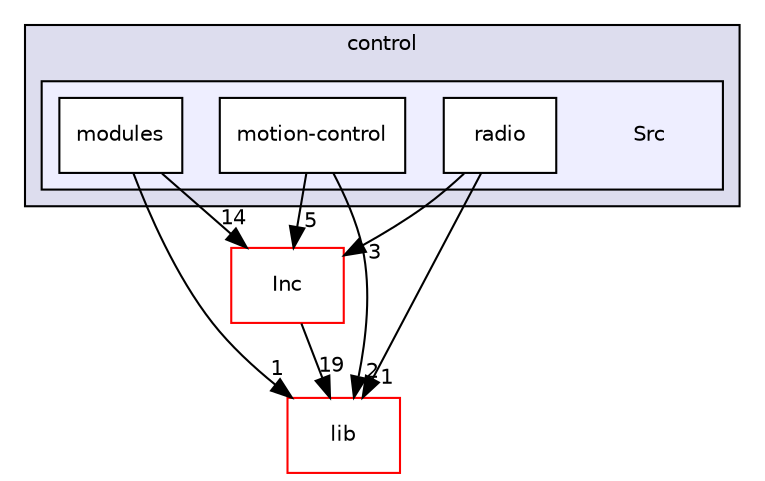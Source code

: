 digraph "/home/developer/robocup-firmware/robot/control/Src" {
  compound=true
  node [ fontsize="10", fontname="Helvetica"];
  edge [ labelfontsize="10", labelfontname="Helvetica"];
  subgraph clusterdir_7529ff68e4b4e38733d6d92fd59bd4e6 {
    graph [ bgcolor="#ddddee", pencolor="black", label="control" fontname="Helvetica", fontsize="10", URL="dir_7529ff68e4b4e38733d6d92fd59bd4e6.html"]
  subgraph clusterdir_14914f564013f1239c8dda9339169d9f {
    graph [ bgcolor="#eeeeff", pencolor="black", label="" URL="dir_14914f564013f1239c8dda9339169d9f.html"];
    dir_14914f564013f1239c8dda9339169d9f [shape=plaintext label="Src"];
    dir_087b0e998215125283ff0c7e65252361 [shape=box label="modules" color="black" fillcolor="white" style="filled" URL="dir_087b0e998215125283ff0c7e65252361.html"];
    dir_4718ffab4fdcd285505dfade7cd1ef4d [shape=box label="motion-control" color="black" fillcolor="white" style="filled" URL="dir_4718ffab4fdcd285505dfade7cd1ef4d.html"];
    dir_2ae3d76814c5ad106deb27b6ea2404ad [shape=box label="radio" color="black" fillcolor="white" style="filled" URL="dir_2ae3d76814c5ad106deb27b6ea2404ad.html"];
  }
  }
  dir_fd52124c4ca61b3c99db413ceca9f983 [shape=box label="Inc" fillcolor="white" style="filled" color="red" URL="dir_fd52124c4ca61b3c99db413ceca9f983.html"];
  dir_bce75092e74c8e5afefc19c24a06f395 [shape=box label="lib" fillcolor="white" style="filled" color="red" URL="dir_bce75092e74c8e5afefc19c24a06f395.html"];
  dir_2ae3d76814c5ad106deb27b6ea2404ad->dir_fd52124c4ca61b3c99db413ceca9f983 [headlabel="3", labeldistance=1.5 headhref="dir_000011_000004.html"];
  dir_2ae3d76814c5ad106deb27b6ea2404ad->dir_bce75092e74c8e5afefc19c24a06f395 [headlabel="1", labeldistance=1.5 headhref="dir_000011_000013.html"];
  dir_087b0e998215125283ff0c7e65252361->dir_fd52124c4ca61b3c99db413ceca9f983 [headlabel="14", labeldistance=1.5 headhref="dir_000009_000004.html"];
  dir_087b0e998215125283ff0c7e65252361->dir_bce75092e74c8e5afefc19c24a06f395 [headlabel="1", labeldistance=1.5 headhref="dir_000009_000013.html"];
  dir_4718ffab4fdcd285505dfade7cd1ef4d->dir_fd52124c4ca61b3c99db413ceca9f983 [headlabel="5", labeldistance=1.5 headhref="dir_000010_000004.html"];
  dir_4718ffab4fdcd285505dfade7cd1ef4d->dir_bce75092e74c8e5afefc19c24a06f395 [headlabel="2", labeldistance=1.5 headhref="dir_000010_000013.html"];
  dir_fd52124c4ca61b3c99db413ceca9f983->dir_bce75092e74c8e5afefc19c24a06f395 [headlabel="19", labeldistance=1.5 headhref="dir_000004_000013.html"];
}

